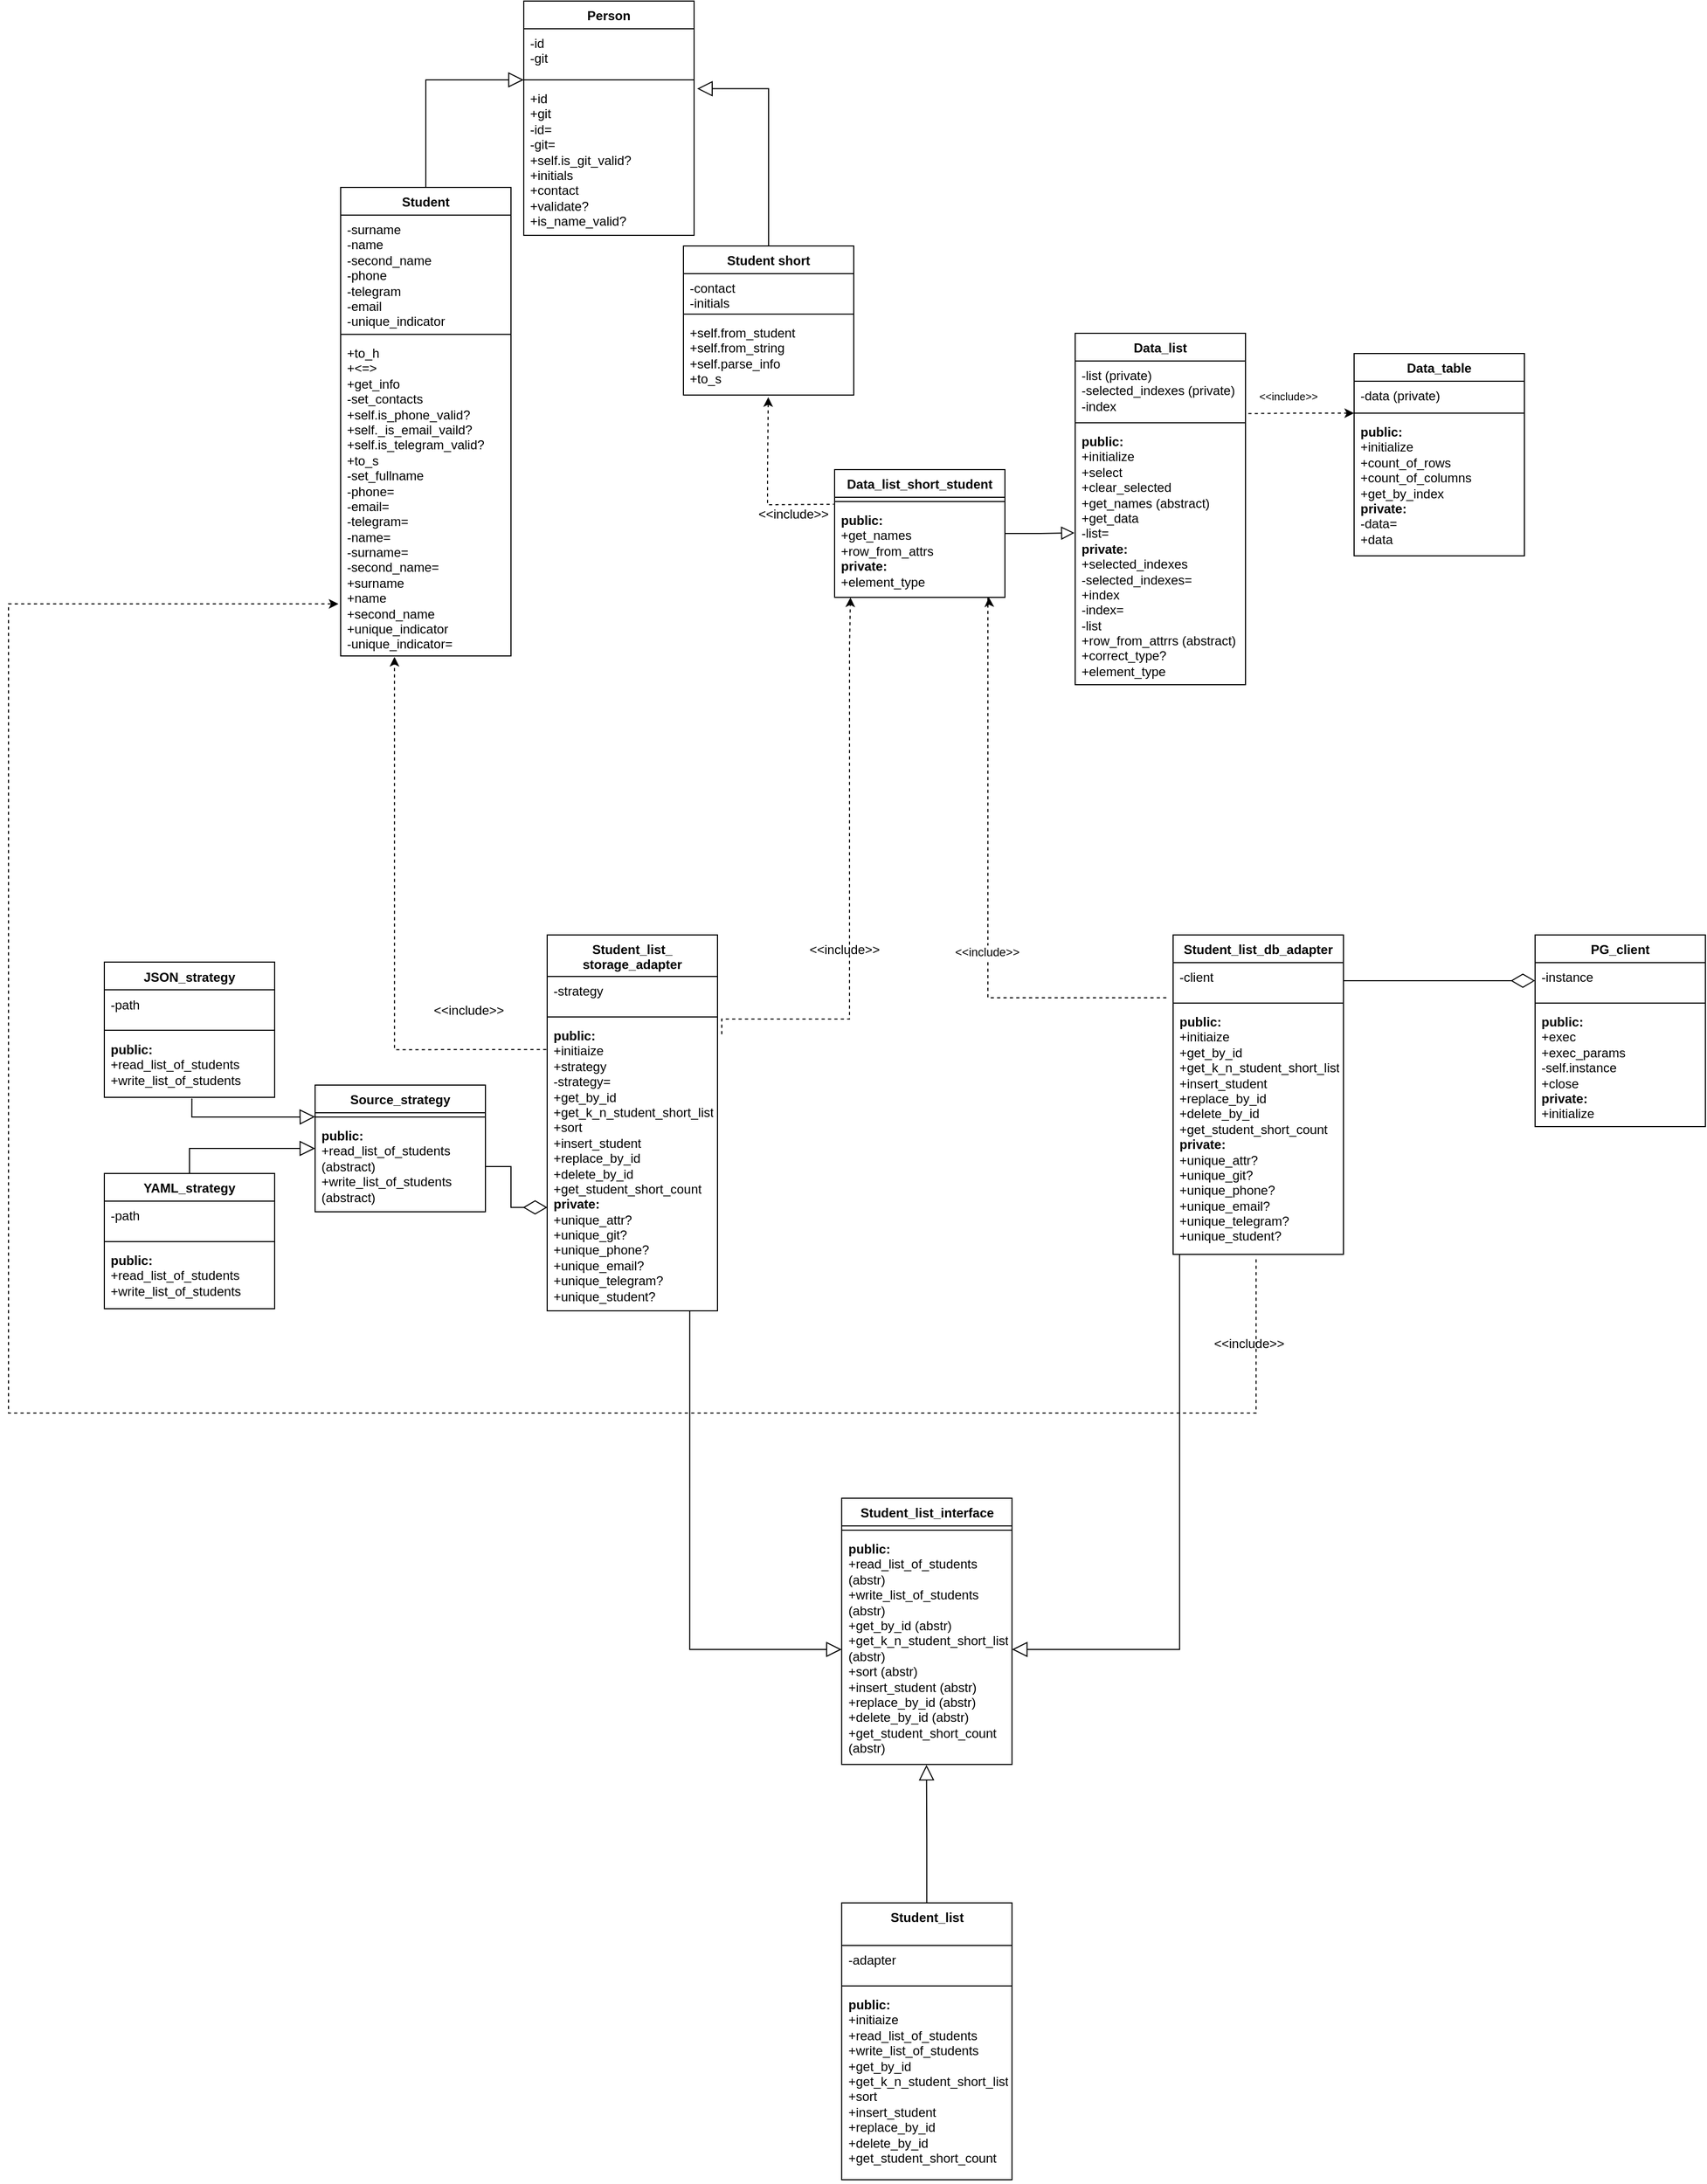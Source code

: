 <mxfile version="25.0.3">
  <diagram name="Страница — 1" id="pWL2CWbe-zxDe9L4tEUk">
    <mxGraphModel dx="2070" dy="1492" grid="1" gridSize="10" guides="1" tooltips="1" connect="1" arrows="1" fold="1" page="1" pageScale="1" pageWidth="827" pageHeight="1169" math="0" shadow="0">
      <root>
        <mxCell id="0" />
        <mxCell id="1" parent="0" />
        <mxCell id="drGPe8Ry7eNEMvqkn0kf-1" value="Person" style="swimlane;fontStyle=1;align=center;verticalAlign=top;childLayout=stackLayout;horizontal=1;startSize=26;horizontalStack=0;resizeParent=1;resizeParentMax=0;resizeLast=0;collapsible=1;marginBottom=0;whiteSpace=wrap;html=1;" parent="1" vertex="1">
          <mxGeometry x="1104" y="704" width="160" height="220" as="geometry" />
        </mxCell>
        <mxCell id="drGPe8Ry7eNEMvqkn0kf-2" value="&lt;div&gt;-id&lt;/div&gt;&lt;div&gt;-git&lt;br&gt;&lt;/div&gt;" style="text;strokeColor=none;fillColor=none;align=left;verticalAlign=top;spacingLeft=4;spacingRight=4;overflow=hidden;rotatable=0;points=[[0,0.5],[1,0.5]];portConstraint=eastwest;whiteSpace=wrap;html=1;" parent="drGPe8Ry7eNEMvqkn0kf-1" vertex="1">
          <mxGeometry y="26" width="160" height="44" as="geometry" />
        </mxCell>
        <mxCell id="drGPe8Ry7eNEMvqkn0kf-3" value="" style="line;strokeWidth=1;fillColor=none;align=left;verticalAlign=middle;spacingTop=-1;spacingLeft=3;spacingRight=3;rotatable=0;labelPosition=right;points=[];portConstraint=eastwest;strokeColor=inherit;" parent="drGPe8Ry7eNEMvqkn0kf-1" vertex="1">
          <mxGeometry y="70" width="160" height="8" as="geometry" />
        </mxCell>
        <mxCell id="drGPe8Ry7eNEMvqkn0kf-4" value="&lt;div&gt;+id&lt;/div&gt;&lt;div&gt;+git&lt;br&gt;&lt;/div&gt;&lt;div&gt;-id=&lt;br&gt;&lt;/div&gt;&lt;div&gt;-git=&lt;br&gt;&lt;/div&gt;&lt;div&gt;+self.is_git_valid?&lt;/div&gt;&lt;div&gt;+initials&lt;/div&gt;&lt;div&gt;+contact&lt;/div&gt;&lt;div&gt;+validate?&lt;br&gt;+is_name_valid?&lt;br&gt;&lt;/div&gt;" style="text;strokeColor=none;fillColor=none;align=left;verticalAlign=top;spacingLeft=4;spacingRight=4;overflow=hidden;rotatable=0;points=[[0,0.5],[1,0.5]];portConstraint=eastwest;whiteSpace=wrap;html=1;" parent="drGPe8Ry7eNEMvqkn0kf-1" vertex="1">
          <mxGeometry y="78" width="160" height="142" as="geometry" />
        </mxCell>
        <mxCell id="drGPe8Ry7eNEMvqkn0kf-5" style="edgeStyle=orthogonalEdgeStyle;rounded=0;orthogonalLoop=1;jettySize=auto;html=1;endArrow=block;endFill=0;endSize=12;" parent="1" source="drGPe8Ry7eNEMvqkn0kf-6" target="drGPe8Ry7eNEMvqkn0kf-3" edge="1">
          <mxGeometry relative="1" as="geometry" />
        </mxCell>
        <mxCell id="drGPe8Ry7eNEMvqkn0kf-6" value="Student" style="swimlane;fontStyle=1;align=center;verticalAlign=top;childLayout=stackLayout;horizontal=1;startSize=26;horizontalStack=0;resizeParent=1;resizeParentMax=0;resizeLast=0;collapsible=1;marginBottom=0;whiteSpace=wrap;html=1;" parent="1" vertex="1">
          <mxGeometry x="932" y="879" width="160" height="440" as="geometry" />
        </mxCell>
        <mxCell id="drGPe8Ry7eNEMvqkn0kf-7" value="&lt;div&gt;-surname&lt;/div&gt;&lt;div&gt;-name&lt;/div&gt;&lt;div&gt;-second_name&lt;/div&gt;&lt;div&gt;-phone&lt;/div&gt;&lt;div&gt;-telegram&lt;/div&gt;&lt;div&gt;-email&lt;/div&gt;&lt;div&gt;-unique_indicator&lt;br&gt;&lt;/div&gt;" style="text;strokeColor=none;fillColor=none;align=left;verticalAlign=top;spacingLeft=4;spacingRight=4;overflow=hidden;rotatable=0;points=[[0,0.5],[1,0.5]];portConstraint=eastwest;whiteSpace=wrap;html=1;" parent="drGPe8Ry7eNEMvqkn0kf-6" vertex="1">
          <mxGeometry y="26" width="160" height="108" as="geometry" />
        </mxCell>
        <mxCell id="drGPe8Ry7eNEMvqkn0kf-8" value="" style="line;strokeWidth=1;fillColor=none;align=left;verticalAlign=middle;spacingTop=-1;spacingLeft=3;spacingRight=3;rotatable=0;labelPosition=right;points=[];portConstraint=eastwest;strokeColor=inherit;" parent="drGPe8Ry7eNEMvqkn0kf-6" vertex="1">
          <mxGeometry y="134" width="160" height="8" as="geometry" />
        </mxCell>
        <mxCell id="drGPe8Ry7eNEMvqkn0kf-9" value="&lt;div&gt;+to_h&lt;/div&gt;&lt;div&gt;+&amp;lt;=&amp;gt;&lt;br&gt;&lt;/div&gt;&lt;div&gt;+get_info&lt;/div&gt;&lt;div&gt;-set_contacts&lt;/div&gt;&lt;div&gt;+self.is_phone_valid?&lt;/div&gt;&lt;div&gt;+self._is_email_vaild?&lt;/div&gt;&lt;div&gt;+self.is_telegram_valid?&lt;/div&gt;&lt;div&gt;+to_s&lt;/div&gt;&lt;div&gt;-set_fullname&lt;br&gt;&lt;/div&gt;&lt;div&gt;-phone=&lt;/div&gt;&lt;div&gt;-email=&lt;/div&gt;&lt;div&gt;-telegram=&lt;br&gt;&lt;/div&gt;&lt;div&gt;-name=&lt;/div&gt;&lt;div&gt;-surname=&lt;/div&gt;&lt;div&gt;-second_name=&lt;br&gt;&lt;/div&gt;&lt;div&gt;+surname&lt;br&gt;&lt;/div&gt;&lt;div&gt;+name&lt;/div&gt;&lt;div&gt;+second_name&lt;/div&gt;&lt;div&gt;+unique_indicator&lt;/div&gt;&lt;div&gt;-unique_indicator=&lt;br&gt;&lt;/div&gt;" style="text;strokeColor=none;fillColor=none;align=left;verticalAlign=top;spacingLeft=4;spacingRight=4;overflow=hidden;rotatable=0;points=[[0,0.5],[1,0.5]];portConstraint=eastwest;whiteSpace=wrap;html=1;" parent="drGPe8Ry7eNEMvqkn0kf-6" vertex="1">
          <mxGeometry y="142" width="160" height="298" as="geometry" />
        </mxCell>
        <mxCell id="drGPe8Ry7eNEMvqkn0kf-10" value="Student short" style="swimlane;fontStyle=1;align=center;verticalAlign=top;childLayout=stackLayout;horizontal=1;startSize=26;horizontalStack=0;resizeParent=1;resizeParentMax=0;resizeLast=0;collapsible=1;marginBottom=0;whiteSpace=wrap;html=1;" parent="1" vertex="1">
          <mxGeometry x="1254" y="934" width="160" height="140" as="geometry">
            <mxRectangle x="520" y="310" width="110" height="30" as="alternateBounds" />
          </mxGeometry>
        </mxCell>
        <mxCell id="drGPe8Ry7eNEMvqkn0kf-11" value="&lt;div&gt;-contact&lt;/div&gt;&lt;div&gt;-initials&lt;br&gt;&lt;/div&gt;" style="text;strokeColor=none;fillColor=none;align=left;verticalAlign=top;spacingLeft=4;spacingRight=4;overflow=hidden;rotatable=0;points=[[0,0.5],[1,0.5]];portConstraint=eastwest;whiteSpace=wrap;html=1;" parent="drGPe8Ry7eNEMvqkn0kf-10" vertex="1">
          <mxGeometry y="26" width="160" height="34" as="geometry" />
        </mxCell>
        <mxCell id="drGPe8Ry7eNEMvqkn0kf-12" value="" style="line;strokeWidth=1;fillColor=none;align=left;verticalAlign=middle;spacingTop=-1;spacingLeft=3;spacingRight=3;rotatable=0;labelPosition=right;points=[];portConstraint=eastwest;strokeColor=inherit;" parent="drGPe8Ry7eNEMvqkn0kf-10" vertex="1">
          <mxGeometry y="60" width="160" height="8" as="geometry" />
        </mxCell>
        <mxCell id="drGPe8Ry7eNEMvqkn0kf-13" value="&lt;div&gt;+self.from_student&lt;/div&gt;&lt;div&gt;+self.from_string&lt;/div&gt;&lt;div&gt;+self.parse_info&lt;br&gt;&lt;/div&gt;&lt;div&gt;+to_s&lt;/div&gt;&lt;div&gt;&lt;br&gt;&lt;/div&gt;" style="text;strokeColor=none;fillColor=none;align=left;verticalAlign=top;spacingLeft=4;spacingRight=4;overflow=hidden;rotatable=0;points=[[0,0.5],[1,0.5]];portConstraint=eastwest;whiteSpace=wrap;html=1;" parent="drGPe8Ry7eNEMvqkn0kf-10" vertex="1">
          <mxGeometry y="68" width="160" height="72" as="geometry" />
        </mxCell>
        <mxCell id="drGPe8Ry7eNEMvqkn0kf-14" style="edgeStyle=orthogonalEdgeStyle;rounded=0;orthogonalLoop=1;jettySize=auto;html=1;entryX=1.018;entryY=0.03;entryDx=0;entryDy=0;entryPerimeter=0;endArrow=block;endFill=0;endSize=12;" parent="1" source="drGPe8Ry7eNEMvqkn0kf-10" target="drGPe8Ry7eNEMvqkn0kf-4" edge="1">
          <mxGeometry relative="1" as="geometry" />
        </mxCell>
        <mxCell id="drGPe8Ry7eNEMvqkn0kf-15" value="Data_table" style="swimlane;fontStyle=1;align=center;verticalAlign=top;childLayout=stackLayout;horizontal=1;startSize=26;horizontalStack=0;resizeParent=1;resizeParentMax=0;resizeLast=0;collapsible=1;marginBottom=0;whiteSpace=wrap;html=1;" parent="1" vertex="1">
          <mxGeometry x="1884" y="1035" width="160" height="190" as="geometry" />
        </mxCell>
        <mxCell id="drGPe8Ry7eNEMvqkn0kf-16" value="-data (private)" style="text;strokeColor=none;fillColor=none;align=left;verticalAlign=top;spacingLeft=4;spacingRight=4;overflow=hidden;rotatable=0;points=[[0,0.5],[1,0.5]];portConstraint=eastwest;whiteSpace=wrap;html=1;" parent="drGPe8Ry7eNEMvqkn0kf-15" vertex="1">
          <mxGeometry y="26" width="160" height="26" as="geometry" />
        </mxCell>
        <mxCell id="drGPe8Ry7eNEMvqkn0kf-17" value="" style="line;strokeWidth=1;fillColor=none;align=left;verticalAlign=middle;spacingTop=-1;spacingLeft=3;spacingRight=3;rotatable=0;labelPosition=right;points=[];portConstraint=eastwest;strokeColor=inherit;" parent="drGPe8Ry7eNEMvqkn0kf-15" vertex="1">
          <mxGeometry y="52" width="160" height="8" as="geometry" />
        </mxCell>
        <mxCell id="drGPe8Ry7eNEMvqkn0kf-18" value="&lt;div&gt;&lt;b&gt;public:&lt;/b&gt;&lt;br&gt;&lt;/div&gt;&lt;div&gt;+initialize&lt;br&gt;&lt;/div&gt;&lt;div&gt;+count_of_rows&lt;/div&gt;&lt;div&gt;+count_of_columns&lt;/div&gt;&lt;div&gt;+get_by_index&lt;/div&gt;&lt;div&gt;&lt;b&gt;private:&lt;/b&gt;&lt;/div&gt;&lt;div&gt;-data=&lt;/div&gt;&lt;div&gt;+data&lt;br&gt;&lt;/div&gt;" style="text;strokeColor=none;fillColor=none;align=left;verticalAlign=top;spacingLeft=4;spacingRight=4;overflow=hidden;rotatable=0;points=[[0,0.5],[1,0.5]];portConstraint=eastwest;whiteSpace=wrap;html=1;" parent="drGPe8Ry7eNEMvqkn0kf-15" vertex="1">
          <mxGeometry y="60" width="160" height="130" as="geometry" />
        </mxCell>
        <mxCell id="drGPe8Ry7eNEMvqkn0kf-19" style="edgeStyle=orthogonalEdgeStyle;rounded=0;orthogonalLoop=1;jettySize=auto;html=1;entryX=-0.025;entryY=0.971;entryDx=0;entryDy=0;endArrow=none;endFill=0;startArrow=classic;startFill=1;dashed=1;exitX=0.906;exitY=1;exitDx=0;exitDy=0;exitPerimeter=0;entryPerimeter=0;" parent="1" source="drGPe8Ry7eNEMvqkn0kf-27" target="drGPe8Ry7eNEMvqkn0kf-61" edge="1">
          <mxGeometry relative="1" as="geometry">
            <mxPoint x="1553" y="966.667" as="targetPoint" />
            <Array as="points">
              <mxPoint x="1541" y="1265" />
              <mxPoint x="1540" y="1265" />
              <mxPoint x="1540" y="1640" />
            </Array>
            <mxPoint x="1500" y="1390" as="sourcePoint" />
          </mxGeometry>
        </mxCell>
        <mxCell id="drGPe8Ry7eNEMvqkn0kf-20" value="&amp;lt;&amp;lt;include&amp;gt;&amp;gt;" style="edgeLabel;html=1;align=center;verticalAlign=middle;resizable=0;points=[];" parent="drGPe8Ry7eNEMvqkn0kf-19" vertex="1" connectable="0">
          <mxGeometry x="0.222" y="-1" relative="1" as="geometry">
            <mxPoint as="offset" />
          </mxGeometry>
        </mxCell>
        <mxCell id="drGPe8Ry7eNEMvqkn0kf-21" value="&lt;div&gt;Data_list&lt;/div&gt;" style="swimlane;fontStyle=1;align=center;verticalAlign=top;childLayout=stackLayout;horizontal=1;startSize=26;horizontalStack=0;resizeParent=1;resizeParentMax=0;resizeLast=0;collapsible=1;marginBottom=0;whiteSpace=wrap;html=1;" parent="1" vertex="1">
          <mxGeometry x="1622" y="1016" width="160" height="330" as="geometry" />
        </mxCell>
        <mxCell id="drGPe8Ry7eNEMvqkn0kf-22" value="&lt;div&gt;-list (private)&lt;/div&gt;&lt;div&gt;-selected_indexes (private)&lt;/div&gt;&lt;div&gt;-index&lt;br&gt;&lt;/div&gt;" style="text;strokeColor=none;fillColor=none;align=left;verticalAlign=top;spacingLeft=4;spacingRight=4;overflow=hidden;rotatable=0;points=[[0,0.5],[1,0.5]];portConstraint=eastwest;whiteSpace=wrap;html=1;" parent="drGPe8Ry7eNEMvqkn0kf-21" vertex="1">
          <mxGeometry y="26" width="160" height="54" as="geometry" />
        </mxCell>
        <mxCell id="drGPe8Ry7eNEMvqkn0kf-23" value="" style="line;strokeWidth=1;fillColor=none;align=left;verticalAlign=middle;spacingTop=-1;spacingLeft=3;spacingRight=3;rotatable=0;labelPosition=right;points=[];portConstraint=eastwest;strokeColor=inherit;" parent="drGPe8Ry7eNEMvqkn0kf-21" vertex="1">
          <mxGeometry y="80" width="160" height="8" as="geometry" />
        </mxCell>
        <mxCell id="drGPe8Ry7eNEMvqkn0kf-24" value="&lt;div&gt;&lt;b&gt;public:&lt;/b&gt; &lt;br&gt;&lt;/div&gt;&lt;div&gt;+initialize&lt;/div&gt;&lt;div&gt;+select&lt;/div&gt;&lt;div&gt;+clear_selected&lt;br&gt;&lt;/div&gt;&lt;div&gt;+get_names (abstract)&lt;br&gt;&lt;/div&gt;&lt;div&gt;+get_data&lt;/div&gt;&lt;div&gt;-list=&lt;/div&gt;&lt;div&gt;&lt;b&gt;private:&lt;/b&gt; &lt;br&gt;&lt;/div&gt;&lt;div&gt;+selected_indexes&lt;/div&gt;&lt;div&gt;-selected_indexes=&lt;/div&gt;&lt;div&gt;+index&lt;/div&gt;&lt;div&gt;-index=&lt;/div&gt;&lt;div&gt;-list&lt;br&gt;&lt;/div&gt;&lt;div&gt;+row_from_attrrs (abstract)&lt;/div&gt;&lt;div&gt;+correct_type?&lt;/div&gt;&lt;div&gt;+element_type&lt;br&gt;&lt;/div&gt;" style="text;strokeColor=none;fillColor=none;align=left;verticalAlign=top;spacingLeft=4;spacingRight=4;overflow=hidden;rotatable=0;points=[[0,0.5],[1,0.5]];portConstraint=eastwest;whiteSpace=wrap;html=1;" parent="drGPe8Ry7eNEMvqkn0kf-21" vertex="1">
          <mxGeometry y="88" width="160" height="242" as="geometry" />
        </mxCell>
        <mxCell id="drGPe8Ry7eNEMvqkn0kf-25" value="&lt;div&gt;Data_list_short_student&lt;/div&gt;" style="swimlane;fontStyle=1;align=center;verticalAlign=top;childLayout=stackLayout;horizontal=1;startSize=26;horizontalStack=0;resizeParent=1;resizeParentMax=0;resizeLast=0;collapsible=1;marginBottom=0;whiteSpace=wrap;html=1;" parent="1" vertex="1">
          <mxGeometry x="1396" y="1144" width="160" height="120" as="geometry" />
        </mxCell>
        <mxCell id="drGPe8Ry7eNEMvqkn0kf-26" value="" style="line;strokeWidth=1;fillColor=none;align=left;verticalAlign=middle;spacingTop=-1;spacingLeft=3;spacingRight=3;rotatable=0;labelPosition=right;points=[];portConstraint=eastwest;strokeColor=inherit;" parent="drGPe8Ry7eNEMvqkn0kf-25" vertex="1">
          <mxGeometry y="26" width="160" height="8" as="geometry" />
        </mxCell>
        <mxCell id="drGPe8Ry7eNEMvqkn0kf-27" value="&lt;div&gt;&lt;b&gt;public:&lt;/b&gt;&lt;br&gt;&lt;/div&gt;&lt;div&gt;+get_names&lt;/div&gt;&lt;div&gt;+row_from_attrs&lt;/div&gt;&lt;div&gt;&lt;b&gt;private:&lt;/b&gt;&lt;br&gt;&lt;/div&gt;&lt;div&gt;+element_type&lt;br&gt;&lt;/div&gt;" style="text;strokeColor=none;fillColor=none;align=left;verticalAlign=top;spacingLeft=4;spacingRight=4;overflow=hidden;rotatable=0;points=[[0,0.5],[1,0.5]];portConstraint=eastwest;whiteSpace=wrap;html=1;" parent="drGPe8Ry7eNEMvqkn0kf-25" vertex="1">
          <mxGeometry y="34" width="160" height="86" as="geometry" />
        </mxCell>
        <mxCell id="drGPe8Ry7eNEMvqkn0kf-28" style="edgeStyle=orthogonalEdgeStyle;rounded=0;orthogonalLoop=1;jettySize=auto;html=1;entryX=-0.004;entryY=0.411;entryDx=0;entryDy=0;entryPerimeter=0;endArrow=block;endFill=0;endSize=10;" parent="1" source="drGPe8Ry7eNEMvqkn0kf-25" target="drGPe8Ry7eNEMvqkn0kf-24" edge="1">
          <mxGeometry relative="1" as="geometry" />
        </mxCell>
        <mxCell id="drGPe8Ry7eNEMvqkn0kf-29" style="edgeStyle=orthogonalEdgeStyle;rounded=0;orthogonalLoop=1;jettySize=auto;html=1;entryX=0.316;entryY=1.003;entryDx=0;entryDy=0;entryPerimeter=0;dashed=1;exitX=-0.005;exitY=0.098;exitDx=0;exitDy=0;exitPerimeter=0;" parent="1" source="drGPe8Ry7eNEMvqkn0kf-45" target="drGPe8Ry7eNEMvqkn0kf-9" edge="1">
          <mxGeometry relative="1" as="geometry">
            <mxPoint x="982.08" y="1596" as="targetPoint" />
            <mxPoint x="1103.0" y="1668" as="sourcePoint" />
          </mxGeometry>
        </mxCell>
        <mxCell id="drGPe8Ry7eNEMvqkn0kf-30" value="&amp;lt;&amp;lt;include&amp;gt;&amp;gt;" style="text;html=1;align=center;verticalAlign=middle;resizable=0;points=[];autosize=1;strokeColor=none;fillColor=none;" parent="1" vertex="1">
          <mxGeometry x="1007" y="1637" width="90" height="30" as="geometry" />
        </mxCell>
        <mxCell id="drGPe8Ry7eNEMvqkn0kf-31" value="&amp;lt;&amp;lt;include&amp;gt;&amp;gt;" style="text;html=1;align=center;verticalAlign=middle;resizable=0;points=[];autosize=1;strokeColor=none;fillColor=none;" parent="1" vertex="1">
          <mxGeometry x="1360" y="1580" width="90" height="30" as="geometry" />
        </mxCell>
        <mxCell id="drGPe8Ry7eNEMvqkn0kf-32" style="edgeStyle=orthogonalEdgeStyle;rounded=0;orthogonalLoop=1;jettySize=auto;html=1;endArrow=block;endFill=0;endSize=12;exitX=0.514;exitY=1.017;exitDx=0;exitDy=0;exitPerimeter=0;entryX=0;entryY=0.25;entryDx=0;entryDy=0;" parent="1" source="drGPe8Ry7eNEMvqkn0kf-53" target="drGPe8Ry7eNEMvqkn0kf-39" edge="1">
          <mxGeometry relative="1" as="geometry">
            <mxPoint x="647" y="2092" as="sourcePoint" />
            <mxPoint x="665" y="1868" as="targetPoint" />
            <Array as="points">
              <mxPoint x="792" y="1752" />
              <mxPoint x="891" y="1752" />
            </Array>
          </mxGeometry>
        </mxCell>
        <mxCell id="drGPe8Ry7eNEMvqkn0kf-33" style="edgeStyle=orthogonalEdgeStyle;rounded=0;orthogonalLoop=1;jettySize=auto;html=1;endArrow=block;endFill=0;endSize=12;exitX=0.5;exitY=0;exitDx=0;exitDy=0;entryX=0;entryY=0.5;entryDx=0;entryDy=0;" parent="1" source="drGPe8Ry7eNEMvqkn0kf-46" target="drGPe8Ry7eNEMvqkn0kf-39" edge="1">
          <mxGeometry relative="1" as="geometry">
            <mxPoint x="842.118" y="1784" as="sourcePoint" />
            <mxPoint x="900" y="1790" as="targetPoint" />
          </mxGeometry>
        </mxCell>
        <mxCell id="drGPe8Ry7eNEMvqkn0kf-34" style="edgeStyle=orthogonalEdgeStyle;rounded=0;orthogonalLoop=1;jettySize=auto;html=1;entryX=1.016;entryY=0.915;entryDx=0;entryDy=0;dashed=1;entryPerimeter=0;endArrow=none;endFill=0;startArrow=classic;startFill=1;" parent="1" source="drGPe8Ry7eNEMvqkn0kf-17" target="drGPe8Ry7eNEMvqkn0kf-22" edge="1">
          <mxGeometry relative="1" as="geometry">
            <mxPoint x="1859" y="1061" as="sourcePoint" />
            <mxPoint x="1769" y="1061" as="targetPoint" />
          </mxGeometry>
        </mxCell>
        <mxCell id="drGPe8Ry7eNEMvqkn0kf-35" value="&lt;font style=&quot;font-size: 10px;&quot;&gt;&amp;lt;&amp;lt;include&amp;gt;&amp;gt;&lt;/font&gt;" style="text;html=1;align=center;verticalAlign=middle;resizable=0;points=[];autosize=1;strokeColor=none;fillColor=none;" parent="1" vertex="1">
          <mxGeometry x="1782" y="1060" width="80" height="30" as="geometry" />
        </mxCell>
        <mxCell id="drGPe8Ry7eNEMvqkn0kf-36" style="edgeStyle=orthogonalEdgeStyle;rounded=0;orthogonalLoop=1;jettySize=auto;html=1;dashed=1;exitX=1.025;exitY=0.045;exitDx=0;exitDy=0;exitPerimeter=0;entryX=0.093;entryY=1.001;entryDx=0;entryDy=0;entryPerimeter=0;" parent="1" source="drGPe8Ry7eNEMvqkn0kf-45" target="drGPe8Ry7eNEMvqkn0kf-27" edge="1">
          <mxGeometry relative="1" as="geometry">
            <mxPoint x="1310" y="1590" as="sourcePoint" />
            <mxPoint x="1410" y="1300" as="targetPoint" />
            <Array as="points">
              <mxPoint x="1410" y="1660" />
              <mxPoint x="1410" y="1310" />
              <mxPoint x="1411" y="1310" />
            </Array>
          </mxGeometry>
        </mxCell>
        <mxCell id="drGPe8Ry7eNEMvqkn0kf-37" value="" style="endArrow=none;html=1;rounded=0;exitX=0.498;exitY=1.028;exitDx=0;exitDy=0;exitPerimeter=0;entryX=-0.005;entryY=-0.017;entryDx=0;entryDy=0;entryPerimeter=0;endFill=0;startArrow=classic;startFill=1;dashed=1;" parent="1" source="drGPe8Ry7eNEMvqkn0kf-13" target="drGPe8Ry7eNEMvqkn0kf-27" edge="1">
          <mxGeometry width="50" height="50" relative="1" as="geometry">
            <mxPoint x="1333.16" y="957.996" as="sourcePoint" />
            <mxPoint x="1473" y="1355.95" as="targetPoint" />
            <Array as="points">
              <mxPoint x="1333" y="1145.98" />
              <mxPoint x="1333" y="1177" />
            </Array>
          </mxGeometry>
        </mxCell>
        <mxCell id="drGPe8Ry7eNEMvqkn0kf-38" value="&amp;lt;&amp;lt;include&amp;gt;&amp;gt;" style="text;html=1;align=center;verticalAlign=middle;resizable=0;points=[];autosize=1;strokeColor=none;fillColor=none;" parent="1" vertex="1">
          <mxGeometry x="1312" y="1171" width="90" height="30" as="geometry" />
        </mxCell>
        <mxCell id="drGPe8Ry7eNEMvqkn0kf-39" value="Source_strategy" style="swimlane;fontStyle=1;align=center;verticalAlign=top;childLayout=stackLayout;horizontal=1;startSize=26;horizontalStack=0;resizeParent=1;resizeParentMax=0;resizeLast=0;collapsible=1;marginBottom=0;whiteSpace=wrap;html=1;" parent="1" vertex="1">
          <mxGeometry x="908" y="1722" width="160" height="119" as="geometry">
            <mxRectangle x="520" y="310" width="110" height="30" as="alternateBounds" />
          </mxGeometry>
        </mxCell>
        <mxCell id="drGPe8Ry7eNEMvqkn0kf-40" value="" style="line;strokeWidth=1;fillColor=none;align=left;verticalAlign=middle;spacingTop=-1;spacingLeft=3;spacingRight=3;rotatable=0;labelPosition=right;points=[];portConstraint=eastwest;strokeColor=inherit;" parent="drGPe8Ry7eNEMvqkn0kf-39" vertex="1">
          <mxGeometry y="26" width="160" height="8" as="geometry" />
        </mxCell>
        <mxCell id="drGPe8Ry7eNEMvqkn0kf-41" value="&lt;div&gt;&lt;b&gt;public:&lt;/b&gt;&lt;/div&gt;&lt;div&gt;+read_list_of_students (abstract)&lt;br&gt;&lt;/div&gt;&lt;div&gt;+write_list_of_students (abstract)&lt;br&gt;&lt;/div&gt;" style="text;strokeColor=none;fillColor=none;align=left;verticalAlign=top;spacingLeft=4;spacingRight=4;overflow=hidden;rotatable=0;points=[[0,0.5],[1,0.5]];portConstraint=eastwest;whiteSpace=wrap;html=1;" parent="drGPe8Ry7eNEMvqkn0kf-39" vertex="1">
          <mxGeometry y="34" width="160" height="85" as="geometry" />
        </mxCell>
        <mxCell id="drGPe8Ry7eNEMvqkn0kf-42" value="&lt;div&gt;Student_list_&lt;/div&gt;&lt;div&gt;storage_adapter&lt;/div&gt;" style="swimlane;fontStyle=1;align=center;verticalAlign=top;childLayout=stackLayout;horizontal=1;startSize=39;horizontalStack=0;resizeParent=1;resizeParentMax=0;resizeLast=0;collapsible=1;marginBottom=0;whiteSpace=wrap;html=1;" parent="1" vertex="1">
          <mxGeometry x="1126" y="1581" width="160" height="353" as="geometry">
            <mxRectangle x="520" y="310" width="110" height="30" as="alternateBounds" />
          </mxGeometry>
        </mxCell>
        <mxCell id="drGPe8Ry7eNEMvqkn0kf-43" value="-strategy" style="text;strokeColor=none;fillColor=none;align=left;verticalAlign=top;spacingLeft=4;spacingRight=4;overflow=hidden;rotatable=0;points=[[0,0.5],[1,0.5]];portConstraint=eastwest;whiteSpace=wrap;html=1;" parent="drGPe8Ry7eNEMvqkn0kf-42" vertex="1">
          <mxGeometry y="39" width="160" height="34" as="geometry" />
        </mxCell>
        <mxCell id="drGPe8Ry7eNEMvqkn0kf-44" value="" style="line;strokeWidth=1;fillColor=none;align=left;verticalAlign=middle;spacingTop=-1;spacingLeft=3;spacingRight=3;rotatable=0;labelPosition=right;points=[];portConstraint=eastwest;strokeColor=inherit;" parent="drGPe8Ry7eNEMvqkn0kf-42" vertex="1">
          <mxGeometry y="73" width="160" height="8" as="geometry" />
        </mxCell>
        <mxCell id="drGPe8Ry7eNEMvqkn0kf-45" value="&lt;div&gt;&lt;b&gt;public:&lt;/b&gt;&lt;/div&gt;&lt;div&gt;+initiaize&lt;/div&gt;&lt;div&gt;+strategy&lt;/div&gt;&lt;div&gt;-strategy=&lt;br&gt;&lt;/div&gt;&lt;div&gt;+get_by_id&lt;/div&gt;&lt;div&gt;+get_k_n_student_short_list&lt;/div&gt;&lt;div&gt;+sort&lt;/div&gt;&lt;div&gt;+insert_student&lt;/div&gt;&lt;div&gt;+replace_by_id&lt;/div&gt;&lt;div&gt;+delete_by_id&lt;/div&gt;&lt;div&gt;+get_student_short_count&lt;/div&gt;&lt;div&gt;&lt;b&gt;private:&lt;/b&gt;&lt;br&gt;&lt;/div&gt;&lt;div&gt;&lt;b&gt;&lt;/b&gt;&lt;div&gt;+unique_attr?&lt;/div&gt;&lt;div&gt;+unique_git?&lt;/div&gt;&lt;div&gt;+unique_phone?&lt;/div&gt;&lt;div&gt;+unique_email?&lt;/div&gt;&lt;div&gt;+unique_telegram?&lt;/div&gt;&lt;div&gt;+unique_student?&lt;/div&gt;&lt;/div&gt;" style="text;strokeColor=none;fillColor=none;align=left;verticalAlign=top;spacingLeft=4;spacingRight=4;overflow=hidden;rotatable=0;points=[[0,0.5],[1,0.5]];portConstraint=eastwest;whiteSpace=wrap;html=1;" parent="drGPe8Ry7eNEMvqkn0kf-42" vertex="1">
          <mxGeometry y="81" width="160" height="272" as="geometry" />
        </mxCell>
        <mxCell id="drGPe8Ry7eNEMvqkn0kf-46" value="YAML_strategy" style="swimlane;fontStyle=1;align=center;verticalAlign=top;childLayout=stackLayout;horizontal=1;startSize=26;horizontalStack=0;resizeParent=1;resizeParentMax=0;resizeLast=0;collapsible=1;marginBottom=0;whiteSpace=wrap;html=1;" parent="1" vertex="1">
          <mxGeometry x="710" y="1805" width="160" height="127" as="geometry">
            <mxRectangle x="520" y="310" width="110" height="30" as="alternateBounds" />
          </mxGeometry>
        </mxCell>
        <mxCell id="drGPe8Ry7eNEMvqkn0kf-47" value="-path" style="text;strokeColor=none;fillColor=none;align=left;verticalAlign=top;spacingLeft=4;spacingRight=4;overflow=hidden;rotatable=0;points=[[0,0.5],[1,0.5]];portConstraint=eastwest;whiteSpace=wrap;html=1;" parent="drGPe8Ry7eNEMvqkn0kf-46" vertex="1">
          <mxGeometry y="26" width="160" height="34" as="geometry" />
        </mxCell>
        <mxCell id="drGPe8Ry7eNEMvqkn0kf-48" value="" style="line;strokeWidth=1;fillColor=none;align=left;verticalAlign=middle;spacingTop=-1;spacingLeft=3;spacingRight=3;rotatable=0;labelPosition=right;points=[];portConstraint=eastwest;strokeColor=inherit;" parent="drGPe8Ry7eNEMvqkn0kf-46" vertex="1">
          <mxGeometry y="60" width="160" height="8" as="geometry" />
        </mxCell>
        <mxCell id="drGPe8Ry7eNEMvqkn0kf-49" value="&lt;div&gt;&lt;b&gt;public:&lt;/b&gt;&lt;/div&gt;&lt;div&gt;+read_list_of_students&lt;/div&gt;&lt;div&gt;+write_list_of_students&lt;b&gt;&lt;br&gt;&lt;/b&gt;&lt;/div&gt;" style="text;strokeColor=none;fillColor=none;align=left;verticalAlign=top;spacingLeft=4;spacingRight=4;overflow=hidden;rotatable=0;points=[[0,0.5],[1,0.5]];portConstraint=eastwest;whiteSpace=wrap;html=1;" parent="drGPe8Ry7eNEMvqkn0kf-46" vertex="1">
          <mxGeometry y="68" width="160" height="59" as="geometry" />
        </mxCell>
        <mxCell id="drGPe8Ry7eNEMvqkn0kf-50" value="JSON_strategy" style="swimlane;fontStyle=1;align=center;verticalAlign=top;childLayout=stackLayout;horizontal=1;startSize=26;horizontalStack=0;resizeParent=1;resizeParentMax=0;resizeLast=0;collapsible=1;marginBottom=0;whiteSpace=wrap;html=1;" parent="1" vertex="1">
          <mxGeometry x="710" y="1606.5" width="160" height="127" as="geometry">
            <mxRectangle x="520" y="310" width="110" height="30" as="alternateBounds" />
          </mxGeometry>
        </mxCell>
        <mxCell id="drGPe8Ry7eNEMvqkn0kf-51" value="-path" style="text;strokeColor=none;fillColor=none;align=left;verticalAlign=top;spacingLeft=4;spacingRight=4;overflow=hidden;rotatable=0;points=[[0,0.5],[1,0.5]];portConstraint=eastwest;whiteSpace=wrap;html=1;" parent="drGPe8Ry7eNEMvqkn0kf-50" vertex="1">
          <mxGeometry y="26" width="160" height="34" as="geometry" />
        </mxCell>
        <mxCell id="drGPe8Ry7eNEMvqkn0kf-52" value="" style="line;strokeWidth=1;fillColor=none;align=left;verticalAlign=middle;spacingTop=-1;spacingLeft=3;spacingRight=3;rotatable=0;labelPosition=right;points=[];portConstraint=eastwest;strokeColor=inherit;" parent="drGPe8Ry7eNEMvqkn0kf-50" vertex="1">
          <mxGeometry y="60" width="160" height="8" as="geometry" />
        </mxCell>
        <mxCell id="drGPe8Ry7eNEMvqkn0kf-53" value="&lt;div&gt;&lt;b&gt;public:&lt;/b&gt;&lt;/div&gt;&lt;div&gt;+read_list_of_students&lt;/div&gt;&lt;div&gt;+write_list_of_students&lt;b&gt;&lt;br&gt;&lt;/b&gt;&lt;/div&gt;" style="text;strokeColor=none;fillColor=none;align=left;verticalAlign=top;spacingLeft=4;spacingRight=4;overflow=hidden;rotatable=0;points=[[0,0.5],[1,0.5]];portConstraint=eastwest;whiteSpace=wrap;html=1;" parent="drGPe8Ry7eNEMvqkn0kf-50" vertex="1">
          <mxGeometry y="68" width="160" height="59" as="geometry" />
        </mxCell>
        <mxCell id="drGPe8Ry7eNEMvqkn0kf-54" style="edgeStyle=orthogonalEdgeStyle;rounded=0;orthogonalLoop=1;jettySize=auto;html=1;entryX=0.001;entryY=0.643;entryDx=0;entryDy=0;entryPerimeter=0;endArrow=diamondThin;endFill=0;startArrow=none;startFill=0;endSize=20;startSize=20;" parent="1" source="drGPe8Ry7eNEMvqkn0kf-41" target="drGPe8Ry7eNEMvqkn0kf-45" edge="1">
          <mxGeometry relative="1" as="geometry" />
        </mxCell>
        <mxCell id="drGPe8Ry7eNEMvqkn0kf-55" value="PG_client" style="swimlane;fontStyle=1;align=center;verticalAlign=top;childLayout=stackLayout;horizontal=1;startSize=26;horizontalStack=0;resizeParent=1;resizeParentMax=0;resizeLast=0;collapsible=1;marginBottom=0;whiteSpace=wrap;html=1;" parent="1" vertex="1">
          <mxGeometry x="2054" y="1581" width="160" height="180" as="geometry">
            <mxRectangle x="520" y="310" width="110" height="30" as="alternateBounds" />
          </mxGeometry>
        </mxCell>
        <mxCell id="drGPe8Ry7eNEMvqkn0kf-56" value="&lt;div&gt;-instance&lt;/div&gt;&lt;div&gt;&lt;br&gt;&lt;/div&gt;" style="text;strokeColor=none;fillColor=none;align=left;verticalAlign=top;spacingLeft=4;spacingRight=4;overflow=hidden;rotatable=0;points=[[0,0.5],[1,0.5]];portConstraint=eastwest;whiteSpace=wrap;html=1;" parent="drGPe8Ry7eNEMvqkn0kf-55" vertex="1">
          <mxGeometry y="26" width="160" height="34" as="geometry" />
        </mxCell>
        <mxCell id="drGPe8Ry7eNEMvqkn0kf-57" value="" style="line;strokeWidth=1;fillColor=none;align=left;verticalAlign=middle;spacingTop=-1;spacingLeft=3;spacingRight=3;rotatable=0;labelPosition=right;points=[];portConstraint=eastwest;strokeColor=inherit;" parent="drGPe8Ry7eNEMvqkn0kf-55" vertex="1">
          <mxGeometry y="60" width="160" height="8" as="geometry" />
        </mxCell>
        <mxCell id="drGPe8Ry7eNEMvqkn0kf-58" value="&lt;div&gt;&lt;b&gt;public:&lt;/b&gt;&lt;/div&gt;&lt;div&gt;+exec&lt;/div&gt;&lt;div&gt;+exec_params&lt;/div&gt;&lt;div&gt;-self.instance&lt;br&gt;&lt;/div&gt;&lt;div&gt;+close&lt;/div&gt;&lt;div&gt;&lt;b&gt;private:&lt;br&gt;&lt;/b&gt;+initialize&lt;br&gt;&lt;/div&gt;" style="text;strokeColor=none;fillColor=none;align=left;verticalAlign=top;spacingLeft=4;spacingRight=4;overflow=hidden;rotatable=0;points=[[0,0.5],[1,0.5]];portConstraint=eastwest;whiteSpace=wrap;html=1;" parent="drGPe8Ry7eNEMvqkn0kf-55" vertex="1">
          <mxGeometry y="68" width="160" height="112" as="geometry" />
        </mxCell>
        <mxCell id="drGPe8Ry7eNEMvqkn0kf-59" style="edgeStyle=orthogonalEdgeStyle;rounded=0;orthogonalLoop=1;jettySize=auto;html=1;dashed=1;exitX=0.487;exitY=1.02;exitDx=0;exitDy=0;exitPerimeter=0;entryX=-0.013;entryY=0.836;entryDx=0;entryDy=0;entryPerimeter=0;" parent="1" source="drGPe8Ry7eNEMvqkn0kf-63" target="drGPe8Ry7eNEMvqkn0kf-9" edge="1">
          <mxGeometry relative="1" as="geometry">
            <mxPoint x="1791.06" y="2083" as="sourcePoint" />
            <mxPoint x="790" y="1350" as="targetPoint" />
            <Array as="points">
              <mxPoint x="1792" y="2030" />
              <mxPoint x="620" y="2030" />
              <mxPoint x="620" y="1270" />
            </Array>
          </mxGeometry>
        </mxCell>
        <mxCell id="drGPe8Ry7eNEMvqkn0kf-60" value="Student_list_db_adapter" style="swimlane;fontStyle=1;align=center;verticalAlign=top;childLayout=stackLayout;horizontal=1;startSize=26;horizontalStack=0;resizeParent=1;resizeParentMax=0;resizeLast=0;collapsible=1;marginBottom=0;whiteSpace=wrap;html=1;" parent="1" vertex="1">
          <mxGeometry x="1714" y="1581" width="160" height="300" as="geometry">
            <mxRectangle x="520" y="310" width="110" height="30" as="alternateBounds" />
          </mxGeometry>
        </mxCell>
        <mxCell id="drGPe8Ry7eNEMvqkn0kf-61" value="-client" style="text;strokeColor=none;fillColor=none;align=left;verticalAlign=top;spacingLeft=4;spacingRight=4;overflow=hidden;rotatable=0;points=[[0,0.5],[1,0.5]];portConstraint=eastwest;whiteSpace=wrap;html=1;" parent="drGPe8Ry7eNEMvqkn0kf-60" vertex="1">
          <mxGeometry y="26" width="160" height="34" as="geometry" />
        </mxCell>
        <mxCell id="drGPe8Ry7eNEMvqkn0kf-62" value="" style="line;strokeWidth=1;fillColor=none;align=left;verticalAlign=middle;spacingTop=-1;spacingLeft=3;spacingRight=3;rotatable=0;labelPosition=right;points=[];portConstraint=eastwest;strokeColor=inherit;" parent="drGPe8Ry7eNEMvqkn0kf-60" vertex="1">
          <mxGeometry y="60" width="160" height="8" as="geometry" />
        </mxCell>
        <mxCell id="drGPe8Ry7eNEMvqkn0kf-63" value="&lt;div&gt;&lt;b&gt;public:&lt;/b&gt;&lt;/div&gt;&lt;div&gt;+initiaize&lt;/div&gt;&lt;div&gt;+get_by_id&lt;/div&gt;&lt;div&gt;+get_k_n_student_short_list&lt;/div&gt;&lt;div&gt;+insert_student&lt;/div&gt;&lt;div&gt;+replace_by_id&lt;/div&gt;&lt;div&gt;+delete_by_id&lt;/div&gt;&lt;div&gt;+get_student_short_count&lt;/div&gt;&lt;div&gt;&lt;b&gt;private:&lt;/b&gt;&lt;/div&gt;&lt;div&gt;+unique_attr?&lt;/div&gt;&lt;div&gt;+unique_git?&lt;/div&gt;&lt;div&gt;+unique_phone?&lt;/div&gt;&lt;div&gt;+unique_email?&lt;/div&gt;&lt;div&gt;+unique_telegram?&lt;/div&gt;&lt;div&gt;+unique_student?&lt;br&gt;&lt;/div&gt;" style="text;strokeColor=none;fillColor=none;align=left;verticalAlign=top;spacingLeft=4;spacingRight=4;overflow=hidden;rotatable=0;points=[[0,0.5],[1,0.5]];portConstraint=eastwest;whiteSpace=wrap;html=1;" parent="drGPe8Ry7eNEMvqkn0kf-60" vertex="1">
          <mxGeometry y="68" width="160" height="232" as="geometry" />
        </mxCell>
        <mxCell id="drGPe8Ry7eNEMvqkn0kf-64" style="edgeStyle=orthogonalEdgeStyle;rounded=0;orthogonalLoop=1;jettySize=auto;html=1;entryX=0;entryY=0.5;entryDx=0;entryDy=0;endArrow=diamondThin;endFill=0;endSize=20;" parent="1" source="drGPe8Ry7eNEMvqkn0kf-61" target="drGPe8Ry7eNEMvqkn0kf-56" edge="1">
          <mxGeometry relative="1" as="geometry" />
        </mxCell>
        <mxCell id="drGPe8Ry7eNEMvqkn0kf-65" value="&amp;lt;&amp;lt;include&amp;gt;&amp;gt;" style="text;html=1;align=center;verticalAlign=middle;resizable=0;points=[];autosize=1;strokeColor=none;fillColor=none;" parent="1" vertex="1">
          <mxGeometry x="1740" y="1950" width="90" height="30" as="geometry" />
        </mxCell>
        <mxCell id="drGPe8Ry7eNEMvqkn0kf-68" value="Student_list_interface" style="swimlane;fontStyle=1;align=center;verticalAlign=top;childLayout=stackLayout;horizontal=1;startSize=26;horizontalStack=0;resizeParent=1;resizeParentMax=0;resizeLast=0;collapsible=1;marginBottom=0;whiteSpace=wrap;html=1;" parent="1" vertex="1">
          <mxGeometry x="1402.64" y="2110" width="160" height="250" as="geometry">
            <mxRectangle x="520" y="310" width="110" height="30" as="alternateBounds" />
          </mxGeometry>
        </mxCell>
        <mxCell id="drGPe8Ry7eNEMvqkn0kf-70" value="" style="line;strokeWidth=1;fillColor=none;align=left;verticalAlign=middle;spacingTop=-1;spacingLeft=3;spacingRight=3;rotatable=0;labelPosition=right;points=[];portConstraint=eastwest;strokeColor=inherit;" parent="drGPe8Ry7eNEMvqkn0kf-68" vertex="1">
          <mxGeometry y="26" width="160" height="8" as="geometry" />
        </mxCell>
        <mxCell id="drGPe8Ry7eNEMvqkn0kf-71" value="&lt;div&gt;&lt;b&gt;public:&lt;/b&gt;&lt;/div&gt;&lt;div&gt;+read_list_of_students (abstr)&lt;br&gt;&lt;/div&gt;&lt;div&gt;+write_list_of_students&lt;b&gt; &lt;/b&gt;(abstr)&lt;/div&gt;&lt;div&gt;+get_by_id (abstr)&lt;/div&gt;&lt;div&gt;+get_k_n_student_short_list (abstr)&lt;/div&gt;&lt;div&gt;+sort (abstr)&lt;/div&gt;&lt;div&gt;+insert_student (abstr)&lt;/div&gt;&lt;div&gt;+replace_by_id (abstr)&lt;/div&gt;&lt;div&gt;+delete_by_id (abstr)&lt;/div&gt;&lt;div&gt;+get_student_short_count (abstr)&lt;/div&gt;" style="text;strokeColor=none;fillColor=none;align=left;verticalAlign=top;spacingLeft=4;spacingRight=4;overflow=hidden;rotatable=0;points=[[0,0.5],[1,0.5]];portConstraint=eastwest;whiteSpace=wrap;html=1;" parent="drGPe8Ry7eNEMvqkn0kf-68" vertex="1">
          <mxGeometry y="34" width="160" height="216" as="geometry" />
        </mxCell>
        <mxCell id="drGPe8Ry7eNEMvqkn0kf-84" style="edgeStyle=orthogonalEdgeStyle;rounded=0;orthogonalLoop=1;jettySize=auto;html=1;endArrow=none;endFill=0;startArrow=block;startFill=0;endSize=9;startSize=12;entryX=0.837;entryY=1.001;entryDx=0;entryDy=0;entryPerimeter=0;" parent="1" source="drGPe8Ry7eNEMvqkn0kf-71" target="drGPe8Ry7eNEMvqkn0kf-45" edge="1">
          <mxGeometry relative="1" as="geometry">
            <mxPoint x="1260" y="1940" as="targetPoint" />
          </mxGeometry>
        </mxCell>
        <mxCell id="drGPe8Ry7eNEMvqkn0kf-85" style="edgeStyle=orthogonalEdgeStyle;rounded=0;orthogonalLoop=1;jettySize=auto;html=1;entryX=0.038;entryY=1.001;entryDx=0;entryDy=0;endArrow=none;endFill=0;startArrow=block;startFill=0;startSize=12;entryPerimeter=0;" parent="1" source="drGPe8Ry7eNEMvqkn0kf-71" target="drGPe8Ry7eNEMvqkn0kf-63" edge="1">
          <mxGeometry relative="1" as="geometry">
            <mxPoint x="1692.64" y="2090" as="targetPoint" />
            <Array as="points">
              <mxPoint x="1720" y="2252" />
            </Array>
          </mxGeometry>
        </mxCell>
        <mxCell id="drGPe8Ry7eNEMvqkn0kf-86" value="&lt;div&gt;Student_list&lt;/div&gt;" style="swimlane;fontStyle=1;align=center;verticalAlign=top;childLayout=stackLayout;horizontal=1;startSize=40;horizontalStack=0;resizeParent=1;resizeParentMax=0;resizeLast=0;collapsible=1;marginBottom=0;whiteSpace=wrap;html=1;" parent="1" vertex="1">
          <mxGeometry x="1402.64" y="2490" width="160" height="260" as="geometry">
            <mxRectangle x="520" y="310" width="110" height="30" as="alternateBounds" />
          </mxGeometry>
        </mxCell>
        <mxCell id="drGPe8Ry7eNEMvqkn0kf-87" value="-adapter" style="text;strokeColor=none;fillColor=none;align=left;verticalAlign=top;spacingLeft=4;spacingRight=4;overflow=hidden;rotatable=0;points=[[0,0.5],[1,0.5]];portConstraint=eastwest;whiteSpace=wrap;html=1;" parent="drGPe8Ry7eNEMvqkn0kf-86" vertex="1">
          <mxGeometry y="40" width="160" height="34" as="geometry" />
        </mxCell>
        <mxCell id="drGPe8Ry7eNEMvqkn0kf-88" value="" style="line;strokeWidth=1;fillColor=none;align=left;verticalAlign=middle;spacingTop=-1;spacingLeft=3;spacingRight=3;rotatable=0;labelPosition=right;points=[];portConstraint=eastwest;strokeColor=inherit;" parent="drGPe8Ry7eNEMvqkn0kf-86" vertex="1">
          <mxGeometry y="74" width="160" height="8" as="geometry" />
        </mxCell>
        <mxCell id="drGPe8Ry7eNEMvqkn0kf-89" value="&lt;div&gt;&lt;b&gt;public:&lt;/b&gt;&lt;/div&gt;&lt;div&gt;+initiaize&lt;b&gt;&lt;br&gt;&lt;/b&gt;&lt;/div&gt;&lt;div&gt;+read_list_of_students&lt;br&gt;&lt;/div&gt;&lt;div&gt;+write_list_of_students&lt;/div&gt;&lt;div&gt;+get_by_id&lt;br&gt;&lt;/div&gt;&lt;div&gt;+get_k_n_student_short_list&lt;br&gt;&lt;/div&gt;&lt;div&gt;+sort &lt;br&gt;&lt;/div&gt;&lt;div&gt;+insert_student&lt;br&gt;&lt;/div&gt;&lt;div&gt;+replace_by_id &lt;br&gt;&lt;/div&gt;&lt;div&gt;+delete_by_id&lt;br&gt;&lt;/div&gt;&lt;div&gt;+get_student_short_count&lt;br&gt;&lt;/div&gt;" style="text;strokeColor=none;fillColor=none;align=left;verticalAlign=top;spacingLeft=4;spacingRight=4;overflow=hidden;rotatable=0;points=[[0,0.5],[1,0.5]];portConstraint=eastwest;whiteSpace=wrap;html=1;" parent="drGPe8Ry7eNEMvqkn0kf-86" vertex="1">
          <mxGeometry y="82" width="160" height="178" as="geometry" />
        </mxCell>
        <mxCell id="drGPe8Ry7eNEMvqkn0kf-90" style="edgeStyle=orthogonalEdgeStyle;rounded=0;orthogonalLoop=1;jettySize=auto;html=1;entryX=0.498;entryY=1.002;entryDx=0;entryDy=0;entryPerimeter=0;endSize=12;endArrow=block;endFill=0;" parent="1" source="drGPe8Ry7eNEMvqkn0kf-86" target="drGPe8Ry7eNEMvqkn0kf-71" edge="1">
          <mxGeometry relative="1" as="geometry" />
        </mxCell>
      </root>
    </mxGraphModel>
  </diagram>
</mxfile>
